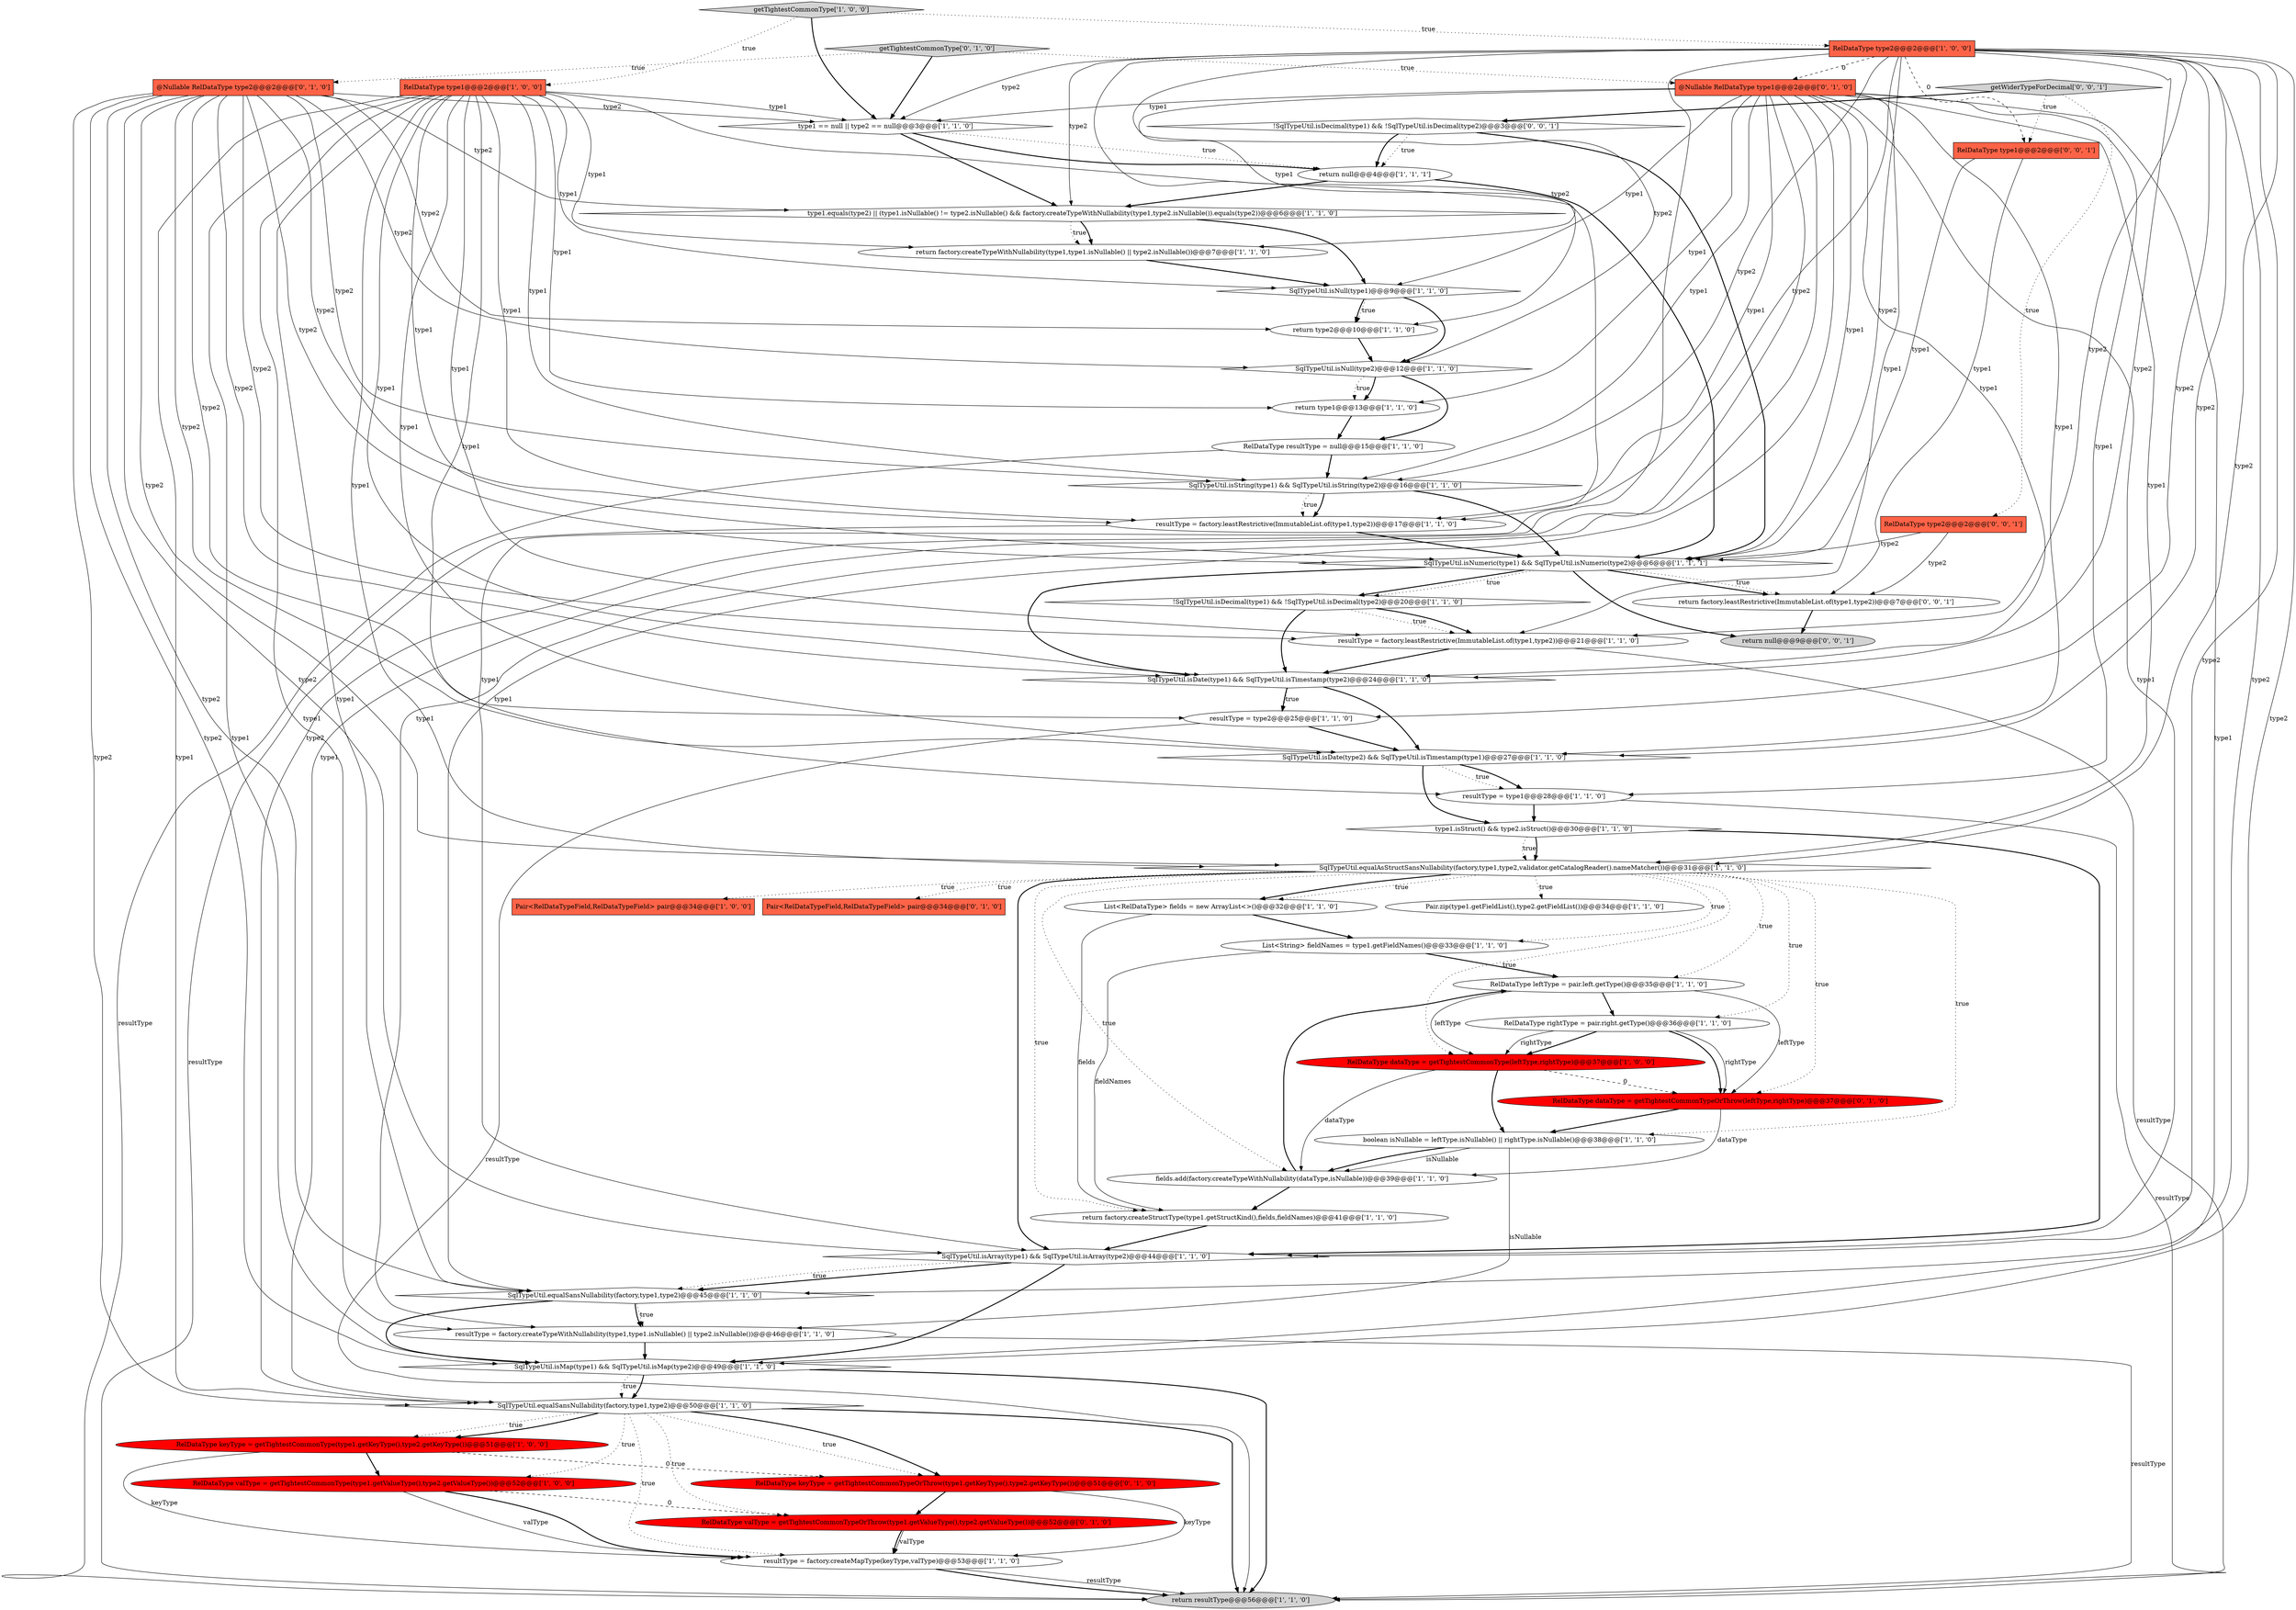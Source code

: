 digraph {
10 [style = filled, label = "List<RelDataType> fields = new ArrayList<>()@@@32@@@['1', '1', '0']", fillcolor = white, shape = ellipse image = "AAA0AAABBB1BBB"];
38 [style = filled, label = "return factory.createStructType(type1.getStructKind(),fields,fieldNames)@@@41@@@['1', '1', '0']", fillcolor = white, shape = ellipse image = "AAA0AAABBB1BBB"];
23 [style = filled, label = "return null@@@4@@@['1', '1', '1']", fillcolor = white, shape = ellipse image = "AAA0AAABBB1BBB"];
8 [style = filled, label = "SqlTypeUtil.isMap(type1) && SqlTypeUtil.isMap(type2)@@@49@@@['1', '1', '0']", fillcolor = white, shape = diamond image = "AAA0AAABBB1BBB"];
46 [style = filled, label = "RelDataType dataType = getTightestCommonTypeOrThrow(leftType,rightType)@@@37@@@['0', '1', '0']", fillcolor = red, shape = ellipse image = "AAA1AAABBB2BBB"];
24 [style = filled, label = "SqlTypeUtil.isArray(type1) && SqlTypeUtil.isArray(type2)@@@44@@@['1', '1', '0']", fillcolor = white, shape = diamond image = "AAA0AAABBB1BBB"];
7 [style = filled, label = "RelDataType rightType = pair.right.getType()@@@36@@@['1', '1', '0']", fillcolor = white, shape = ellipse image = "AAA0AAABBB1BBB"];
12 [style = filled, label = "resultType = type2@@@25@@@['1', '1', '0']", fillcolor = white, shape = ellipse image = "AAA0AAABBB1BBB"];
2 [style = filled, label = "RelDataType dataType = getTightestCommonType(leftType,rightType)@@@37@@@['1', '0', '0']", fillcolor = red, shape = ellipse image = "AAA1AAABBB1BBB"];
39 [style = filled, label = "getTightestCommonType['1', '0', '0']", fillcolor = lightgray, shape = diamond image = "AAA0AAABBB1BBB"];
5 [style = filled, label = "resultType = factory.createMapType(keyType,valType)@@@53@@@['1', '1', '0']", fillcolor = white, shape = ellipse image = "AAA0AAABBB1BBB"];
29 [style = filled, label = "return type2@@@10@@@['1', '1', '0']", fillcolor = white, shape = ellipse image = "AAA0AAABBB1BBB"];
19 [style = filled, label = "RelDataType type1@@@2@@@['1', '0', '0']", fillcolor = tomato, shape = box image = "AAA0AAABBB1BBB"];
52 [style = filled, label = "return null@@@9@@@['0', '0', '1']", fillcolor = lightgray, shape = ellipse image = "AAA0AAABBB3BBB"];
4 [style = filled, label = "return factory.createTypeWithNullability(type1,type1.isNullable() || type2.isNullable())@@@7@@@['1', '1', '0']", fillcolor = white, shape = ellipse image = "AAA0AAABBB1BBB"];
47 [style = filled, label = "getTightestCommonType['0', '1', '0']", fillcolor = lightgray, shape = diamond image = "AAA0AAABBB2BBB"];
15 [style = filled, label = "resultType = factory.createTypeWithNullability(type1,type1.isNullable() || type2.isNullable())@@@46@@@['1', '1', '0']", fillcolor = white, shape = ellipse image = "AAA0AAABBB1BBB"];
54 [style = filled, label = "!SqlTypeUtil.isDecimal(type1) && !SqlTypeUtil.isDecimal(type2)@@@3@@@['0', '0', '1']", fillcolor = white, shape = diamond image = "AAA0AAABBB3BBB"];
26 [style = filled, label = "RelDataType valType = getTightestCommonType(type1.getValueType(),type2.getValueType())@@@52@@@['1', '0', '0']", fillcolor = red, shape = ellipse image = "AAA1AAABBB1BBB"];
21 [style = filled, label = "RelDataType type2@@@2@@@['1', '0', '0']", fillcolor = tomato, shape = box image = "AAA1AAABBB1BBB"];
28 [style = filled, label = "type1.isStruct() && type2.isStruct()@@@30@@@['1', '1', '0']", fillcolor = white, shape = diamond image = "AAA0AAABBB1BBB"];
0 [style = filled, label = "SqlTypeUtil.equalSansNullability(factory,type1,type2)@@@45@@@['1', '1', '0']", fillcolor = white, shape = diamond image = "AAA0AAABBB1BBB"];
20 [style = filled, label = "return type1@@@13@@@['1', '1', '0']", fillcolor = white, shape = ellipse image = "AAA0AAABBB1BBB"];
22 [style = filled, label = "Pair.zip(type1.getFieldList(),type2.getFieldList())@@@34@@@['1', '1', '0']", fillcolor = white, shape = ellipse image = "AAA0AAABBB1BBB"];
40 [style = filled, label = "type1 == null || type2 == null@@@3@@@['1', '1', '0']", fillcolor = white, shape = diamond image = "AAA0AAABBB1BBB"];
1 [style = filled, label = "SqlTypeUtil.isDate(type1) && SqlTypeUtil.isTimestamp(type2)@@@24@@@['1', '1', '0']", fillcolor = white, shape = diamond image = "AAA0AAABBB1BBB"];
50 [style = filled, label = "RelDataType type2@@@2@@@['0', '0', '1']", fillcolor = tomato, shape = box image = "AAA0AAABBB3BBB"];
51 [style = filled, label = "RelDataType type1@@@2@@@['0', '0', '1']", fillcolor = tomato, shape = box image = "AAA0AAABBB3BBB"];
36 [style = filled, label = "SqlTypeUtil.isDate(type2) && SqlTypeUtil.isTimestamp(type1)@@@27@@@['1', '1', '0']", fillcolor = white, shape = diamond image = "AAA0AAABBB1BBB"];
53 [style = filled, label = "return factory.leastRestrictive(ImmutableList.of(type1,type2))@@@7@@@['0', '0', '1']", fillcolor = white, shape = ellipse image = "AAA0AAABBB3BBB"];
48 [style = filled, label = "@Nullable RelDataType type1@@@2@@@['0', '1', '0']", fillcolor = tomato, shape = box image = "AAA1AAABBB2BBB"];
43 [style = filled, label = "RelDataType valType = getTightestCommonTypeOrThrow(type1.getValueType(),type2.getValueType())@@@52@@@['0', '1', '0']", fillcolor = red, shape = ellipse image = "AAA1AAABBB2BBB"];
49 [style = filled, label = "getWiderTypeForDecimal['0', '0', '1']", fillcolor = lightgray, shape = diamond image = "AAA0AAABBB3BBB"];
17 [style = filled, label = "!SqlTypeUtil.isDecimal(type1) && !SqlTypeUtil.isDecimal(type2)@@@20@@@['1', '1', '0']", fillcolor = white, shape = diamond image = "AAA0AAABBB1BBB"];
33 [style = filled, label = "boolean isNullable = leftType.isNullable() || rightType.isNullable()@@@38@@@['1', '1', '0']", fillcolor = white, shape = ellipse image = "AAA0AAABBB1BBB"];
41 [style = filled, label = "SqlTypeUtil.isString(type1) && SqlTypeUtil.isString(type2)@@@16@@@['1', '1', '0']", fillcolor = white, shape = diamond image = "AAA0AAABBB1BBB"];
18 [style = filled, label = "List<String> fieldNames = type1.getFieldNames()@@@33@@@['1', '1', '0']", fillcolor = white, shape = ellipse image = "AAA0AAABBB1BBB"];
32 [style = filled, label = "RelDataType keyType = getTightestCommonType(type1.getKeyType(),type2.getKeyType())@@@51@@@['1', '0', '0']", fillcolor = red, shape = ellipse image = "AAA1AAABBB1BBB"];
14 [style = filled, label = "Pair<RelDataTypeField,RelDataTypeField> pair@@@34@@@['1', '0', '0']", fillcolor = tomato, shape = box image = "AAA0AAABBB1BBB"];
16 [style = filled, label = "type1.equals(type2) || (type1.isNullable() != type2.isNullable() && factory.createTypeWithNullability(type1,type2.isNullable()).equals(type2))@@@6@@@['1', '1', '0']", fillcolor = white, shape = diamond image = "AAA0AAABBB1BBB"];
25 [style = filled, label = "fields.add(factory.createTypeWithNullability(dataType,isNullable))@@@39@@@['1', '1', '0']", fillcolor = white, shape = ellipse image = "AAA0AAABBB1BBB"];
11 [style = filled, label = "resultType = type1@@@28@@@['1', '1', '0']", fillcolor = white, shape = ellipse image = "AAA0AAABBB1BBB"];
42 [style = filled, label = "@Nullable RelDataType type2@@@2@@@['0', '1', '0']", fillcolor = tomato, shape = box image = "AAA0AAABBB2BBB"];
34 [style = filled, label = "resultType = factory.leastRestrictive(ImmutableList.of(type1,type2))@@@21@@@['1', '1', '0']", fillcolor = white, shape = ellipse image = "AAA0AAABBB1BBB"];
45 [style = filled, label = "RelDataType keyType = getTightestCommonTypeOrThrow(type1.getKeyType(),type2.getKeyType())@@@51@@@['0', '1', '0']", fillcolor = red, shape = ellipse image = "AAA1AAABBB2BBB"];
37 [style = filled, label = "RelDataType resultType = null@@@15@@@['1', '1', '0']", fillcolor = white, shape = ellipse image = "AAA0AAABBB1BBB"];
9 [style = filled, label = "RelDataType leftType = pair.left.getType()@@@35@@@['1', '1', '0']", fillcolor = white, shape = ellipse image = "AAA0AAABBB1BBB"];
35 [style = filled, label = "SqlTypeUtil.equalAsStructSansNullability(factory,type1,type2,validator.getCatalogReader().nameMatcher())@@@31@@@['1', '1', '0']", fillcolor = white, shape = diamond image = "AAA0AAABBB1BBB"];
27 [style = filled, label = "SqlTypeUtil.isNumeric(type1) && SqlTypeUtil.isNumeric(type2)@@@6@@@['1', '1', '1']", fillcolor = white, shape = diamond image = "AAA0AAABBB1BBB"];
30 [style = filled, label = "SqlTypeUtil.equalSansNullability(factory,type1,type2)@@@50@@@['1', '1', '0']", fillcolor = white, shape = diamond image = "AAA0AAABBB1BBB"];
6 [style = filled, label = "resultType = factory.leastRestrictive(ImmutableList.of(type1,type2))@@@17@@@['1', '1', '0']", fillcolor = white, shape = ellipse image = "AAA0AAABBB1BBB"];
13 [style = filled, label = "SqlTypeUtil.isNull(type2)@@@12@@@['1', '1', '0']", fillcolor = white, shape = diamond image = "AAA0AAABBB1BBB"];
31 [style = filled, label = "return resultType@@@56@@@['1', '1', '0']", fillcolor = lightgray, shape = ellipse image = "AAA0AAABBB1BBB"];
3 [style = filled, label = "SqlTypeUtil.isNull(type1)@@@9@@@['1', '1', '0']", fillcolor = white, shape = diamond image = "AAA0AAABBB1BBB"];
44 [style = filled, label = "Pair<RelDataTypeField,RelDataTypeField> pair@@@34@@@['0', '1', '0']", fillcolor = tomato, shape = box image = "AAA0AAABBB2BBB"];
30->5 [style = dotted, label="true"];
8->30 [style = bold, label=""];
8->30 [style = dotted, label="true"];
33->25 [style = solid, label="isNullable"];
42->29 [style = solid, label="type2"];
21->0 [style = solid, label="type2"];
42->12 [style = solid, label="type2"];
21->6 [style = solid, label="type2"];
48->24 [style = solid, label="type1"];
54->27 [style = bold, label=""];
42->27 [style = solid, label="type2"];
28->35 [style = dotted, label="true"];
19->27 [style = solid, label="type1"];
35->10 [style = dotted, label="true"];
13->20 [style = dotted, label="true"];
36->28 [style = bold, label=""];
2->46 [style = dashed, label="0"];
40->23 [style = dotted, label="true"];
21->1 [style = solid, label="type2"];
9->7 [style = bold, label=""];
36->11 [style = bold, label=""];
48->20 [style = solid, label="type1"];
19->3 [style = solid, label="type1"];
40->23 [style = bold, label=""];
0->15 [style = bold, label=""];
26->43 [style = dashed, label="0"];
36->11 [style = dotted, label="true"];
45->5 [style = solid, label="keyType"];
40->16 [style = bold, label=""];
45->43 [style = bold, label=""];
21->24 [style = solid, label="type2"];
50->53 [style = solid, label="type2"];
33->25 [style = bold, label=""];
35->2 [style = dotted, label="true"];
21->13 [style = solid, label="type2"];
34->31 [style = solid, label="resultType"];
42->16 [style = solid, label="type2"];
19->30 [style = solid, label="type1"];
21->41 [style = solid, label="type2"];
12->31 [style = solid, label="resultType"];
1->12 [style = dotted, label="true"];
0->8 [style = bold, label=""];
20->37 [style = bold, label=""];
6->31 [style = solid, label="resultType"];
2->25 [style = solid, label="dataType"];
27->17 [style = bold, label=""];
19->24 [style = solid, label="type1"];
48->15 [style = solid, label="type1"];
1->12 [style = bold, label=""];
21->48 [style = dashed, label="0"];
17->34 [style = dotted, label="true"];
19->40 [style = solid, label="type1"];
30->43 [style = dotted, label="true"];
35->10 [style = bold, label=""];
48->6 [style = solid, label="type1"];
21->30 [style = solid, label="type2"];
35->22 [style = dotted, label="true"];
5->31 [style = solid, label="resultType"];
16->3 [style = bold, label=""];
11->28 [style = bold, label=""];
4->3 [style = bold, label=""];
18->38 [style = solid, label="fieldNames"];
3->29 [style = dotted, label="true"];
7->46 [style = bold, label=""];
11->31 [style = solid, label="resultType"];
24->0 [style = bold, label=""];
27->53 [style = bold, label=""];
19->11 [style = solid, label="type1"];
53->52 [style = bold, label=""];
35->38 [style = dotted, label="true"];
41->6 [style = bold, label=""];
33->15 [style = solid, label="isNullable"];
35->33 [style = dotted, label="true"];
16->4 [style = dotted, label="true"];
32->26 [style = bold, label=""];
51->27 [style = solid, label="type1"];
49->51 [style = dotted, label="true"];
35->44 [style = dotted, label="true"];
42->35 [style = solid, label="type2"];
13->37 [style = bold, label=""];
19->35 [style = solid, label="type1"];
17->34 [style = bold, label=""];
28->35 [style = bold, label=""];
42->30 [style = solid, label="type2"];
48->8 [style = solid, label="type1"];
48->4 [style = solid, label="type1"];
7->2 [style = bold, label=""];
19->34 [style = solid, label="type1"];
21->27 [style = solid, label="type2"];
24->0 [style = dotted, label="true"];
46->33 [style = bold, label=""];
47->42 [style = dotted, label="true"];
18->9 [style = bold, label=""];
30->32 [style = dotted, label="true"];
35->46 [style = dotted, label="true"];
28->24 [style = bold, label=""];
2->33 [style = bold, label=""];
21->16 [style = solid, label="type2"];
19->6 [style = solid, label="type1"];
35->18 [style = dotted, label="true"];
21->40 [style = solid, label="type2"];
24->8 [style = bold, label=""];
48->11 [style = solid, label="type1"];
9->2 [style = solid, label="leftType"];
35->14 [style = dotted, label="true"];
30->45 [style = dotted, label="true"];
3->29 [style = bold, label=""];
49->54 [style = bold, label=""];
35->25 [style = dotted, label="true"];
48->36 [style = solid, label="type1"];
15->31 [style = solid, label="resultType"];
25->38 [style = bold, label=""];
42->34 [style = solid, label="type2"];
10->18 [style = bold, label=""];
51->53 [style = solid, label="type1"];
21->34 [style = solid, label="type2"];
47->48 [style = dotted, label="true"];
41->27 [style = bold, label=""];
17->1 [style = bold, label=""];
8->31 [style = bold, label=""];
35->7 [style = dotted, label="true"];
38->24 [style = bold, label=""];
47->40 [style = bold, label=""];
54->23 [style = dotted, label="true"];
19->8 [style = solid, label="type1"];
37->41 [style = bold, label=""];
25->9 [style = bold, label=""];
19->15 [style = solid, label="type1"];
42->24 [style = solid, label="type2"];
21->29 [style = solid, label="type2"];
10->38 [style = solid, label="fields"];
49->50 [style = dotted, label="true"];
12->36 [style = bold, label=""];
48->1 [style = solid, label="type1"];
30->32 [style = bold, label=""];
19->4 [style = solid, label="type1"];
19->36 [style = solid, label="type1"];
48->41 [style = solid, label="type1"];
48->35 [style = solid, label="type1"];
21->12 [style = solid, label="type2"];
35->24 [style = bold, label=""];
27->52 [style = bold, label=""];
6->27 [style = bold, label=""];
32->45 [style = dashed, label="0"];
42->6 [style = solid, label="type2"];
32->5 [style = solid, label="keyType"];
48->0 [style = solid, label="type1"];
43->5 [style = bold, label=""];
30->31 [style = bold, label=""];
39->40 [style = bold, label=""];
7->46 [style = solid, label="rightType"];
19->0 [style = solid, label="type1"];
46->25 [style = solid, label="dataType"];
50->27 [style = solid, label="type2"];
27->17 [style = dotted, label="true"];
16->4 [style = bold, label=""];
15->8 [style = bold, label=""];
26->5 [style = solid, label="valType"];
43->5 [style = solid, label="valType"];
54->23 [style = bold, label=""];
48->34 [style = solid, label="type1"];
48->27 [style = solid, label="type1"];
39->21 [style = dotted, label="true"];
23->16 [style = bold, label=""];
27->1 [style = bold, label=""];
48->30 [style = solid, label="type1"];
23->27 [style = bold, label=""];
21->8 [style = solid, label="type2"];
39->19 [style = dotted, label="true"];
26->5 [style = bold, label=""];
41->6 [style = dotted, label="true"];
0->15 [style = dotted, label="true"];
34->1 [style = bold, label=""];
42->40 [style = solid, label="type2"];
35->9 [style = dotted, label="true"];
9->46 [style = solid, label="leftType"];
30->26 [style = dotted, label="true"];
1->36 [style = bold, label=""];
42->0 [style = solid, label="type2"];
21->36 [style = solid, label="type2"];
48->40 [style = solid, label="type1"];
19->41 [style = solid, label="type1"];
42->1 [style = solid, label="type2"];
21->35 [style = solid, label="type2"];
19->1 [style = solid, label="type1"];
7->2 [style = solid, label="rightType"];
48->3 [style = solid, label="type1"];
5->31 [style = bold, label=""];
37->31 [style = solid, label="resultType"];
42->36 [style = solid, label="type2"];
42->13 [style = solid, label="type2"];
42->41 [style = solid, label="type2"];
3->13 [style = bold, label=""];
21->51 [style = dashed, label="0"];
42->8 [style = solid, label="type2"];
19->20 [style = solid, label="type1"];
27->53 [style = dotted, label="true"];
30->45 [style = bold, label=""];
13->20 [style = bold, label=""];
29->13 [style = bold, label=""];
}
